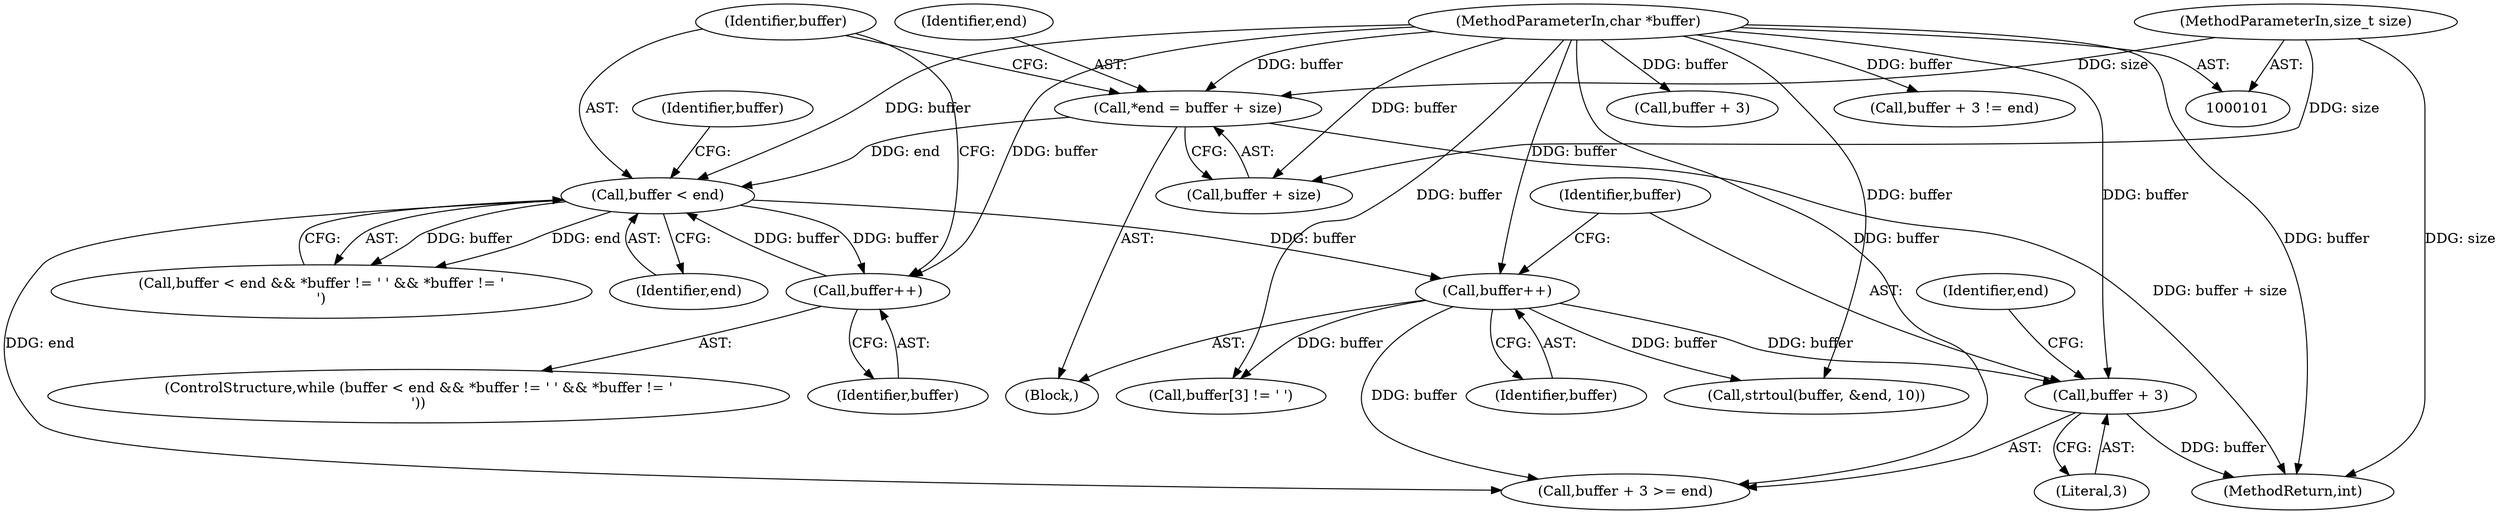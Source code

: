 digraph "0_keepalived_f28015671a4b04785859d1b4b1327b367b6a10e9@pointer" {
"1000133" [label="(Call,buffer + 3)"];
"1000128" [label="(Call,buffer++)"];
"1000114" [label="(Call,buffer < end)"];
"1000126" [label="(Call,buffer++)"];
"1000102" [label="(MethodParameterIn,char *buffer)"];
"1000106" [label="(Call,*end = buffer + size)"];
"1000103" [label="(MethodParameterIn,size_t size)"];
"1000133" [label="(Call,buffer + 3)"];
"1000104" [label="(Block,)"];
"1000129" [label="(Identifier,buffer)"];
"1000116" [label="(Identifier,end)"];
"1000102" [label="(MethodParameterIn,char *buffer)"];
"1000136" [label="(Identifier,end)"];
"1000128" [label="(Call,buffer++)"];
"1000113" [label="(Call,buffer < end && *buffer != ' ' && *buffer != '\r')"];
"1000112" [label="(ControlStructure,while (buffer < end && *buffer != ' ' && *buffer != '\r'))"];
"1000142" [label="(Call,buffer[3] != ' ')"];
"1000103" [label="(MethodParameterIn,size_t size)"];
"1000127" [label="(Identifier,buffer)"];
"1000151" [label="(Call,strtoul(buffer, &end, 10))"];
"1000114" [label="(Call,buffer < end)"];
"1000135" [label="(Literal,3)"];
"1000132" [label="(Call,buffer + 3 >= end)"];
"1000158" [label="(Call,buffer + 3)"];
"1000166" [label="(MethodReturn,int)"];
"1000107" [label="(Identifier,end)"];
"1000157" [label="(Call,buffer + 3 != end)"];
"1000120" [label="(Identifier,buffer)"];
"1000108" [label="(Call,buffer + size)"];
"1000134" [label="(Identifier,buffer)"];
"1000106" [label="(Call,*end = buffer + size)"];
"1000115" [label="(Identifier,buffer)"];
"1000126" [label="(Call,buffer++)"];
"1000133" -> "1000132"  [label="AST: "];
"1000133" -> "1000135"  [label="CFG: "];
"1000134" -> "1000133"  [label="AST: "];
"1000135" -> "1000133"  [label="AST: "];
"1000136" -> "1000133"  [label="CFG: "];
"1000133" -> "1000166"  [label="DDG: buffer"];
"1000128" -> "1000133"  [label="DDG: buffer"];
"1000102" -> "1000133"  [label="DDG: buffer"];
"1000128" -> "1000104"  [label="AST: "];
"1000128" -> "1000129"  [label="CFG: "];
"1000129" -> "1000128"  [label="AST: "];
"1000134" -> "1000128"  [label="CFG: "];
"1000114" -> "1000128"  [label="DDG: buffer"];
"1000102" -> "1000128"  [label="DDG: buffer"];
"1000128" -> "1000132"  [label="DDG: buffer"];
"1000128" -> "1000142"  [label="DDG: buffer"];
"1000128" -> "1000151"  [label="DDG: buffer"];
"1000114" -> "1000113"  [label="AST: "];
"1000114" -> "1000116"  [label="CFG: "];
"1000115" -> "1000114"  [label="AST: "];
"1000116" -> "1000114"  [label="AST: "];
"1000120" -> "1000114"  [label="CFG: "];
"1000113" -> "1000114"  [label="CFG: "];
"1000114" -> "1000113"  [label="DDG: buffer"];
"1000114" -> "1000113"  [label="DDG: end"];
"1000126" -> "1000114"  [label="DDG: buffer"];
"1000102" -> "1000114"  [label="DDG: buffer"];
"1000106" -> "1000114"  [label="DDG: end"];
"1000114" -> "1000126"  [label="DDG: buffer"];
"1000114" -> "1000132"  [label="DDG: end"];
"1000126" -> "1000112"  [label="AST: "];
"1000126" -> "1000127"  [label="CFG: "];
"1000127" -> "1000126"  [label="AST: "];
"1000115" -> "1000126"  [label="CFG: "];
"1000102" -> "1000126"  [label="DDG: buffer"];
"1000102" -> "1000101"  [label="AST: "];
"1000102" -> "1000166"  [label="DDG: buffer"];
"1000102" -> "1000106"  [label="DDG: buffer"];
"1000102" -> "1000108"  [label="DDG: buffer"];
"1000102" -> "1000132"  [label="DDG: buffer"];
"1000102" -> "1000142"  [label="DDG: buffer"];
"1000102" -> "1000151"  [label="DDG: buffer"];
"1000102" -> "1000157"  [label="DDG: buffer"];
"1000102" -> "1000158"  [label="DDG: buffer"];
"1000106" -> "1000104"  [label="AST: "];
"1000106" -> "1000108"  [label="CFG: "];
"1000107" -> "1000106"  [label="AST: "];
"1000108" -> "1000106"  [label="AST: "];
"1000115" -> "1000106"  [label="CFG: "];
"1000106" -> "1000166"  [label="DDG: buffer + size"];
"1000103" -> "1000106"  [label="DDG: size"];
"1000103" -> "1000101"  [label="AST: "];
"1000103" -> "1000166"  [label="DDG: size"];
"1000103" -> "1000108"  [label="DDG: size"];
}
